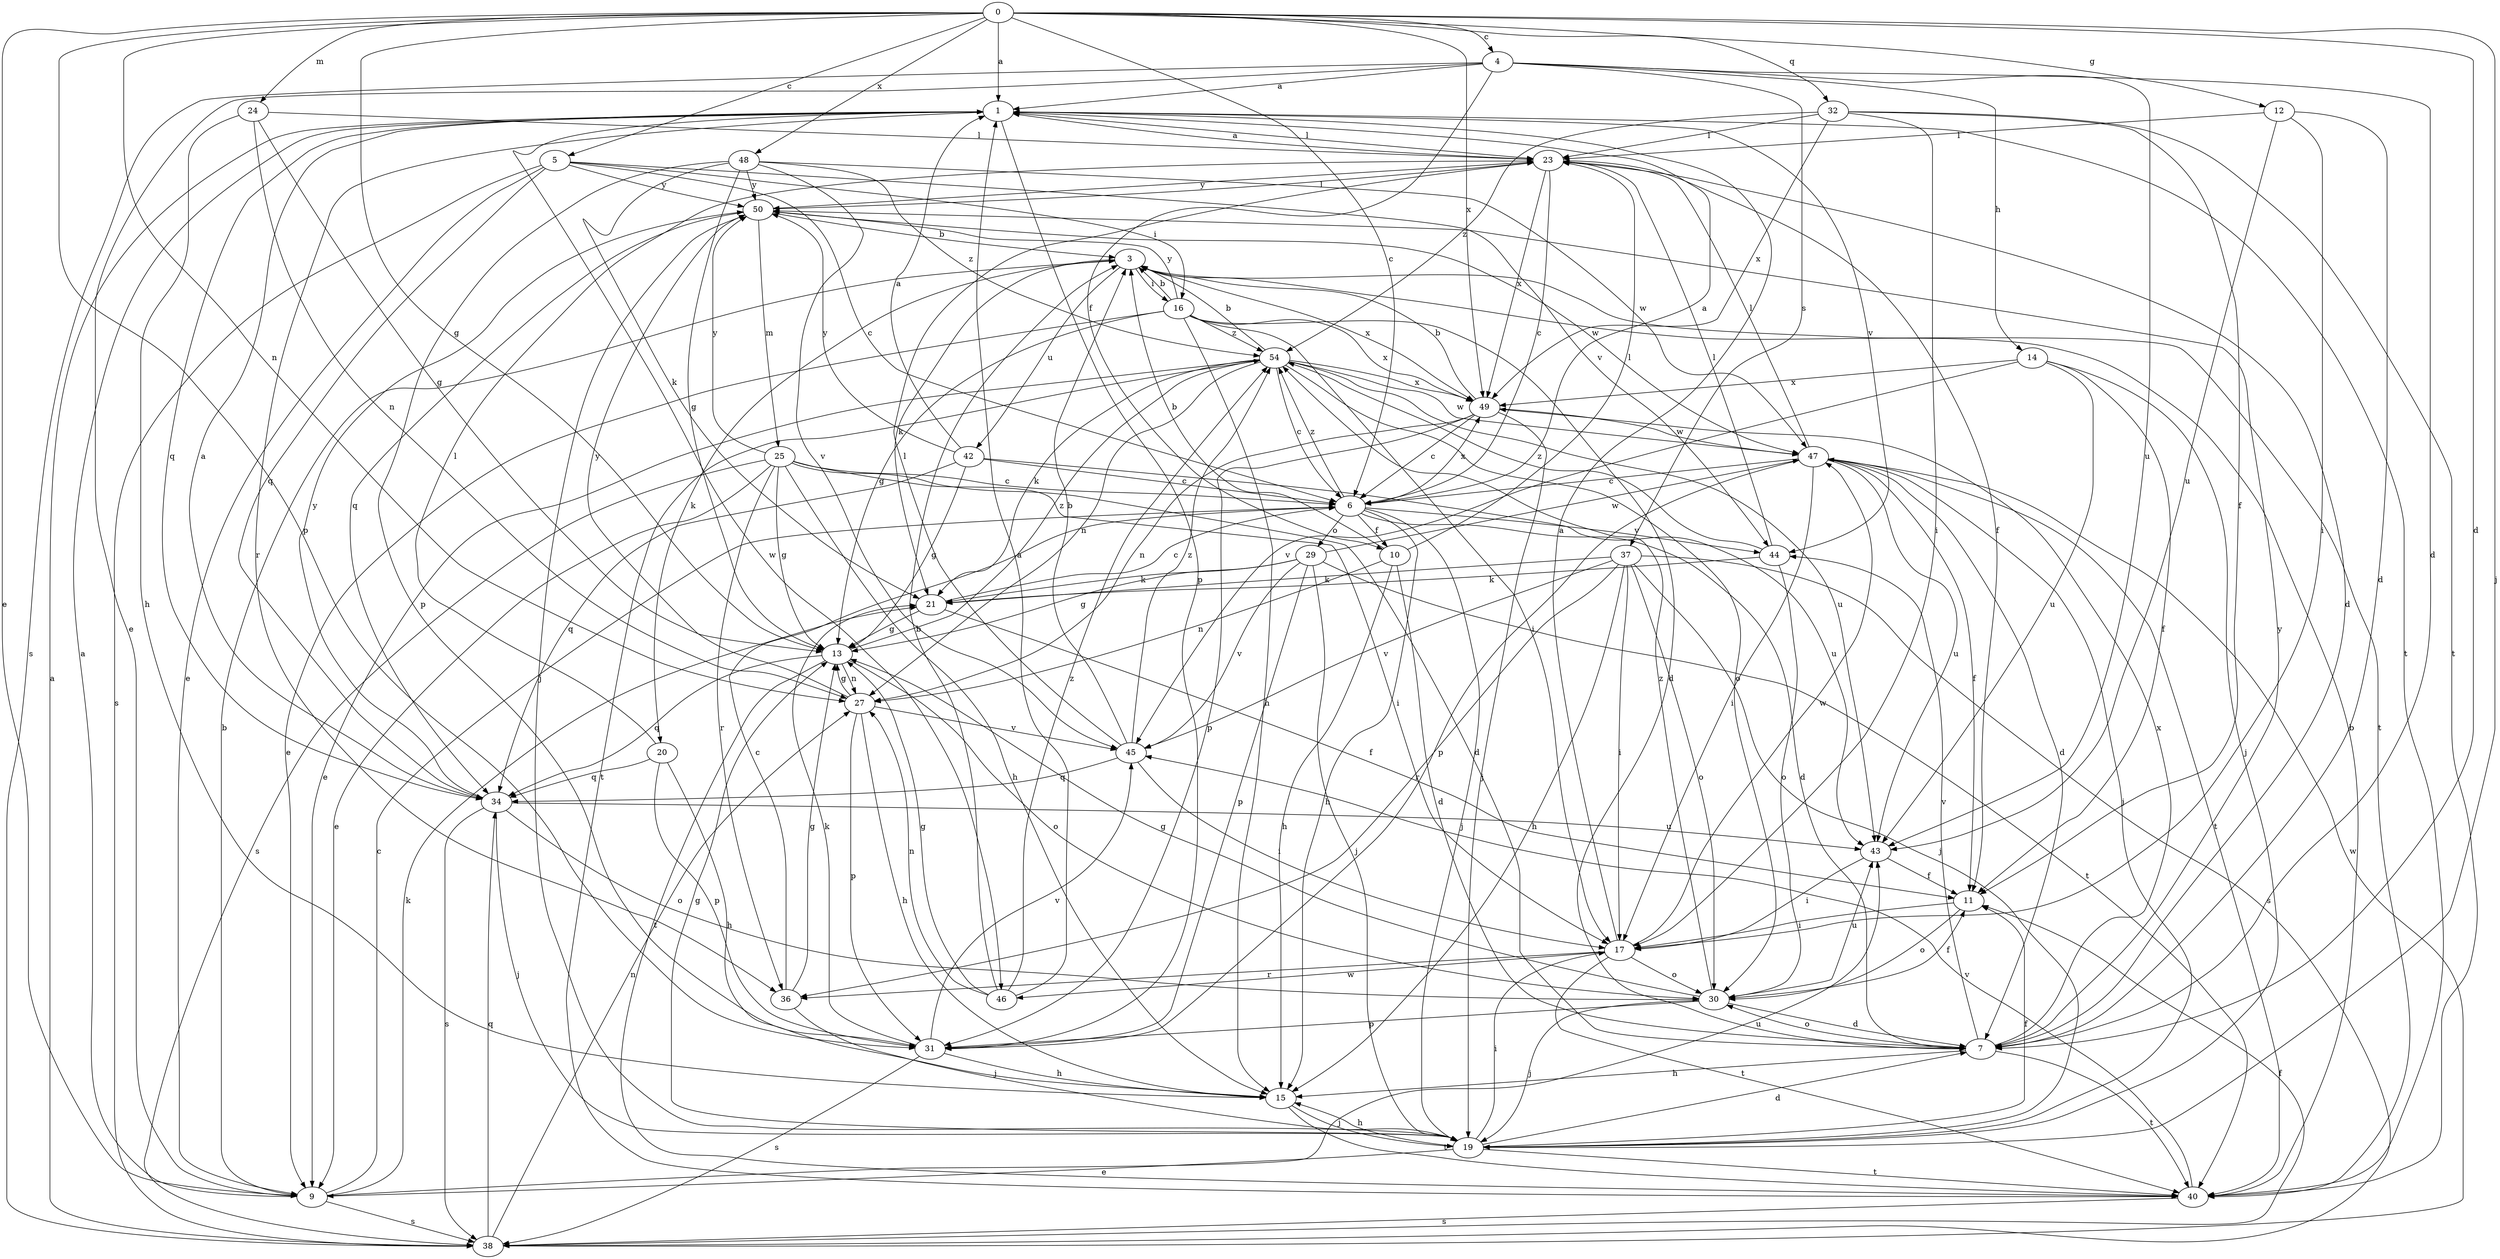 strict digraph  {
0;
1;
3;
4;
5;
6;
7;
9;
10;
11;
12;
13;
14;
15;
16;
17;
19;
20;
21;
23;
24;
25;
27;
29;
30;
31;
32;
34;
36;
37;
38;
40;
42;
43;
44;
45;
46;
47;
48;
49;
50;
54;
0 -> 1  [label=a];
0 -> 4  [label=c];
0 -> 5  [label=c];
0 -> 6  [label=c];
0 -> 7  [label=d];
0 -> 9  [label=e];
0 -> 12  [label=g];
0 -> 13  [label=g];
0 -> 19  [label=j];
0 -> 24  [label=m];
0 -> 27  [label=n];
0 -> 31  [label=p];
0 -> 32  [label=q];
0 -> 48  [label=x];
0 -> 49  [label=x];
1 -> 23  [label=l];
1 -> 31  [label=p];
1 -> 34  [label=q];
1 -> 36  [label=r];
1 -> 40  [label=t];
1 -> 44  [label=v];
1 -> 46  [label=w];
3 -> 16  [label=i];
3 -> 20  [label=k];
3 -> 21  [label=k];
3 -> 40  [label=t];
3 -> 42  [label=u];
3 -> 49  [label=x];
4 -> 1  [label=a];
4 -> 7  [label=d];
4 -> 9  [label=e];
4 -> 10  [label=f];
4 -> 14  [label=h];
4 -> 37  [label=s];
4 -> 38  [label=s];
4 -> 43  [label=u];
5 -> 6  [label=c];
5 -> 9  [label=e];
5 -> 16  [label=i];
5 -> 34  [label=q];
5 -> 38  [label=s];
5 -> 44  [label=v];
5 -> 50  [label=y];
6 -> 1  [label=a];
6 -> 7  [label=d];
6 -> 10  [label=f];
6 -> 15  [label=h];
6 -> 19  [label=j];
6 -> 29  [label=o];
6 -> 44  [label=v];
6 -> 49  [label=x];
6 -> 54  [label=z];
7 -> 15  [label=h];
7 -> 30  [label=o];
7 -> 40  [label=t];
7 -> 44  [label=v];
7 -> 49  [label=x];
7 -> 50  [label=y];
9 -> 1  [label=a];
9 -> 3  [label=b];
9 -> 6  [label=c];
9 -> 21  [label=k];
9 -> 38  [label=s];
9 -> 43  [label=u];
10 -> 3  [label=b];
10 -> 7  [label=d];
10 -> 15  [label=h];
10 -> 23  [label=l];
10 -> 27  [label=n];
11 -> 17  [label=i];
11 -> 30  [label=o];
12 -> 7  [label=d];
12 -> 17  [label=i];
12 -> 23  [label=l];
12 -> 43  [label=u];
13 -> 27  [label=n];
13 -> 30  [label=o];
13 -> 34  [label=q];
13 -> 40  [label=t];
13 -> 54  [label=z];
14 -> 11  [label=f];
14 -> 19  [label=j];
14 -> 43  [label=u];
14 -> 45  [label=v];
14 -> 49  [label=x];
15 -> 19  [label=j];
15 -> 40  [label=t];
16 -> 3  [label=b];
16 -> 7  [label=d];
16 -> 9  [label=e];
16 -> 13  [label=g];
16 -> 15  [label=h];
16 -> 17  [label=i];
16 -> 49  [label=x];
16 -> 50  [label=y];
16 -> 54  [label=z];
17 -> 1  [label=a];
17 -> 30  [label=o];
17 -> 36  [label=r];
17 -> 40  [label=t];
17 -> 46  [label=w];
17 -> 47  [label=w];
19 -> 7  [label=d];
19 -> 9  [label=e];
19 -> 11  [label=f];
19 -> 13  [label=g];
19 -> 15  [label=h];
19 -> 17  [label=i];
19 -> 40  [label=t];
20 -> 15  [label=h];
20 -> 23  [label=l];
20 -> 31  [label=p];
20 -> 34  [label=q];
21 -> 6  [label=c];
21 -> 11  [label=f];
21 -> 13  [label=g];
23 -> 1  [label=a];
23 -> 6  [label=c];
23 -> 7  [label=d];
23 -> 11  [label=f];
23 -> 49  [label=x];
23 -> 50  [label=y];
24 -> 13  [label=g];
24 -> 15  [label=h];
24 -> 23  [label=l];
24 -> 27  [label=n];
25 -> 6  [label=c];
25 -> 7  [label=d];
25 -> 9  [label=e];
25 -> 13  [label=g];
25 -> 15  [label=h];
25 -> 17  [label=i];
25 -> 36  [label=r];
25 -> 38  [label=s];
25 -> 50  [label=y];
27 -> 13  [label=g];
27 -> 15  [label=h];
27 -> 31  [label=p];
27 -> 45  [label=v];
27 -> 50  [label=y];
29 -> 13  [label=g];
29 -> 19  [label=j];
29 -> 21  [label=k];
29 -> 31  [label=p];
29 -> 40  [label=t];
29 -> 45  [label=v];
29 -> 47  [label=w];
30 -> 7  [label=d];
30 -> 11  [label=f];
30 -> 13  [label=g];
30 -> 19  [label=j];
30 -> 31  [label=p];
30 -> 43  [label=u];
30 -> 54  [label=z];
31 -> 15  [label=h];
31 -> 21  [label=k];
31 -> 38  [label=s];
31 -> 45  [label=v];
32 -> 11  [label=f];
32 -> 17  [label=i];
32 -> 23  [label=l];
32 -> 40  [label=t];
32 -> 49  [label=x];
32 -> 54  [label=z];
34 -> 1  [label=a];
34 -> 19  [label=j];
34 -> 30  [label=o];
34 -> 38  [label=s];
34 -> 43  [label=u];
34 -> 50  [label=y];
36 -> 6  [label=c];
36 -> 13  [label=g];
36 -> 19  [label=j];
37 -> 15  [label=h];
37 -> 17  [label=i];
37 -> 19  [label=j];
37 -> 21  [label=k];
37 -> 30  [label=o];
37 -> 36  [label=r];
37 -> 38  [label=s];
37 -> 45  [label=v];
38 -> 1  [label=a];
38 -> 11  [label=f];
38 -> 27  [label=n];
38 -> 34  [label=q];
38 -> 47  [label=w];
40 -> 3  [label=b];
40 -> 38  [label=s];
40 -> 45  [label=v];
42 -> 1  [label=a];
42 -> 6  [label=c];
42 -> 13  [label=g];
42 -> 34  [label=q];
42 -> 43  [label=u];
42 -> 50  [label=y];
43 -> 11  [label=f];
43 -> 17  [label=i];
44 -> 21  [label=k];
44 -> 23  [label=l];
44 -> 30  [label=o];
44 -> 54  [label=z];
45 -> 3  [label=b];
45 -> 17  [label=i];
45 -> 23  [label=l];
45 -> 34  [label=q];
45 -> 54  [label=z];
46 -> 1  [label=a];
46 -> 3  [label=b];
46 -> 13  [label=g];
46 -> 27  [label=n];
46 -> 54  [label=z];
47 -> 6  [label=c];
47 -> 7  [label=d];
47 -> 11  [label=f];
47 -> 17  [label=i];
47 -> 19  [label=j];
47 -> 23  [label=l];
47 -> 31  [label=p];
47 -> 40  [label=t];
47 -> 43  [label=u];
48 -> 13  [label=g];
48 -> 21  [label=k];
48 -> 31  [label=p];
48 -> 45  [label=v];
48 -> 47  [label=w];
48 -> 50  [label=y];
48 -> 54  [label=z];
49 -> 3  [label=b];
49 -> 6  [label=c];
49 -> 19  [label=j];
49 -> 27  [label=n];
49 -> 31  [label=p];
49 -> 47  [label=w];
50 -> 3  [label=b];
50 -> 19  [label=j];
50 -> 23  [label=l];
50 -> 25  [label=m];
50 -> 34  [label=q];
50 -> 47  [label=w];
54 -> 3  [label=b];
54 -> 6  [label=c];
54 -> 9  [label=e];
54 -> 21  [label=k];
54 -> 27  [label=n];
54 -> 30  [label=o];
54 -> 40  [label=t];
54 -> 43  [label=u];
54 -> 47  [label=w];
54 -> 49  [label=x];
}
